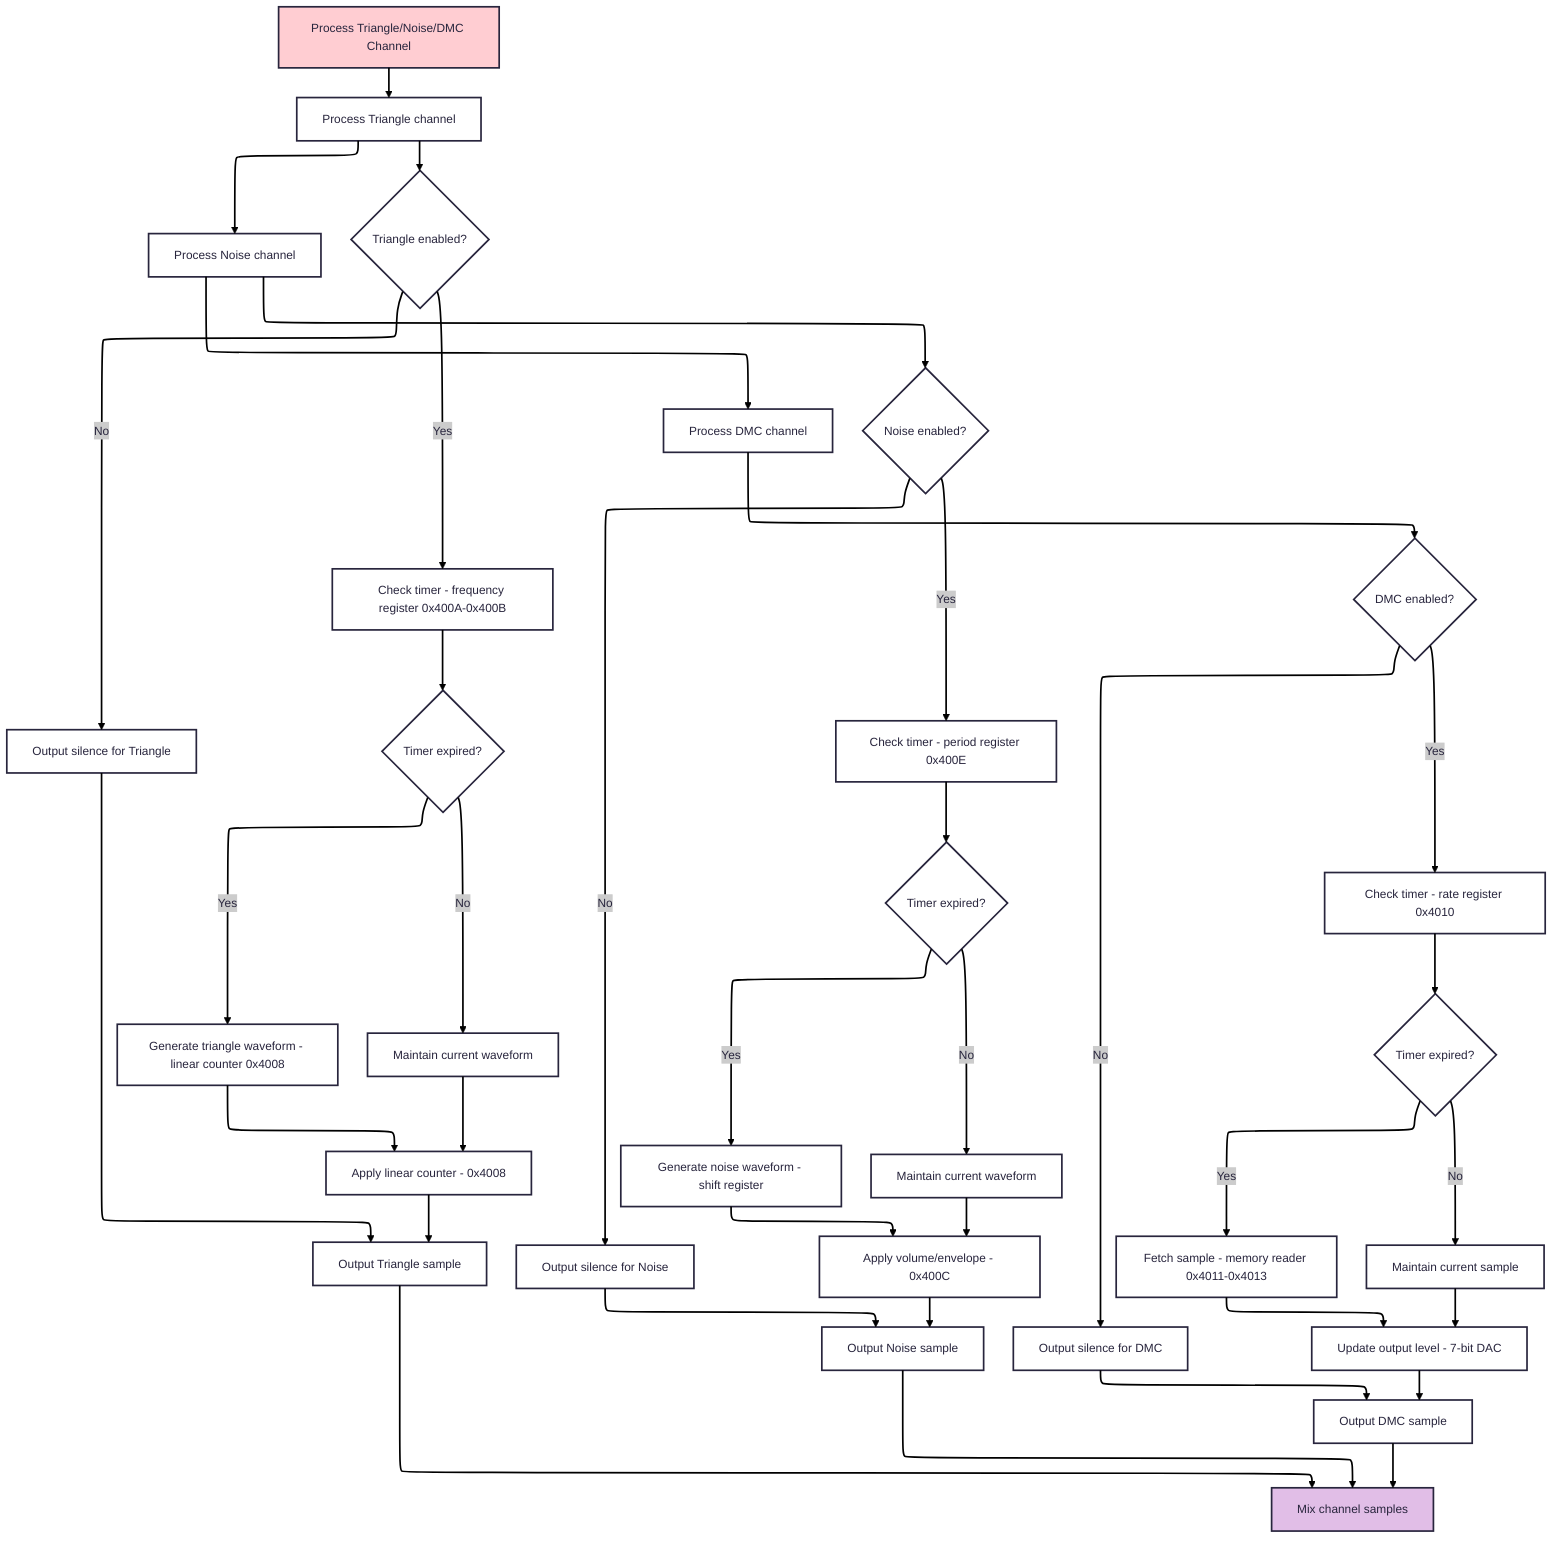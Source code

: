 ---
config:
  layout: elk
  theme: redux
---
flowchart TD
    %% Define Nodes
    process_channels["Process Triangle/Noise/DMC Channel"]
    process_triangle["Process Triangle channel"]
    process_noise["Process Noise channel"]
    triangle_enabled{"Triangle enabled?"}
    process_dmc["Process DMC channel"]
    noise_enabled{"Noise enabled?"}
    check_triangle_timer["Check timer - frequency register 0x400A-0x400B"]
    output_silence_triangle["Output silence for Triangle"]
    triangle_timer_expired{"Timer expired?"}
    generate_triangle_waveform["Generate triangle waveform - linear counter 0x4008"]
    maintain_triangle_waveform["Maintain current waveform"]
    apply_triangle_linear_counter["Apply linear counter - 0x4008"]
    output_triangle_sample["Output Triangle sample"]
    check_noise_timer["Check timer - period register 0x400E"]
    output_silence_noise["Output silence for Noise"]
    noise_timer_expired{"Timer expired?"}
    generate_noise_waveform["Generate noise waveform - shift register"]
    maintain_noise_waveform["Maintain current waveform"]
    apply_noise_volume_envelope["Apply volume/envelope - 0x400C"]
    output_noise_sample["Output Noise sample"]
    dmc_enabled{"DMC enabled?"}
    check_dmc_timer["Check timer - rate register 0x4010"]
    output_silence_dmc["Output silence for DMC"]
    dmc_timer_expired{"Timer expired?"}
    fetch_dmc_sample["Fetch sample - memory reader 0x4011-0x4013"]
    maintain_dmc_sample["Maintain current sample"]
    update_dmc_output_level["Update output level - 7-bit DAC"]
    output_dmc_sample["Output DMC sample"]
    mix_channel_samples["Mix channel samples"]

    %% Connect Nodes
    process_channels --> process_triangle
    process_triangle --> process_noise & triangle_enabled
    process_noise --> process_dmc & noise_enabled
    triangle_enabled -- Yes --> check_triangle_timer
    triangle_enabled -- No --> output_silence_triangle
    check_triangle_timer --> triangle_timer_expired
    triangle_timer_expired -- Yes --> generate_triangle_waveform
    triangle_timer_expired -- No --> maintain_triangle_waveform
    generate_triangle_waveform --> apply_triangle_linear_counter
    maintain_triangle_waveform --> apply_triangle_linear_counter
    apply_triangle_linear_counter --> output_triangle_sample
    output_silence_triangle --> output_triangle_sample
    noise_enabled -- Yes --> check_noise_timer
    noise_enabled -- No --> output_silence_noise
    check_noise_timer --> noise_timer_expired
    noise_timer_expired -- Yes --> generate_noise_waveform
    noise_timer_expired -- No --> maintain_noise_waveform
    generate_noise_waveform --> apply_noise_volume_envelope
    maintain_noise_waveform --> apply_noise_volume_envelope
    apply_noise_volume_envelope --> output_noise_sample
    output_silence_noise --> output_noise_sample
    process_dmc --> dmc_enabled
    dmc_enabled -- Yes --> check_dmc_timer
    dmc_enabled -- No --> output_silence_dmc
    check_dmc_timer --> dmc_timer_expired
    dmc_timer_expired -- Yes --> fetch_dmc_sample
    dmc_timer_expired -- No --> maintain_dmc_sample
    fetch_dmc_sample --> update_dmc_output_level
    maintain_dmc_sample --> update_dmc_output_level
    update_dmc_output_level --> output_dmc_sample
    output_silence_dmc --> output_dmc_sample
    output_triangle_sample --> mix_channel_samples
    output_noise_sample --> mix_channel_samples
    output_dmc_sample --> mix_channel_samples
    style process_channels fill:#FFCDD2
    style mix_channel_samples fill:#E1BEE7